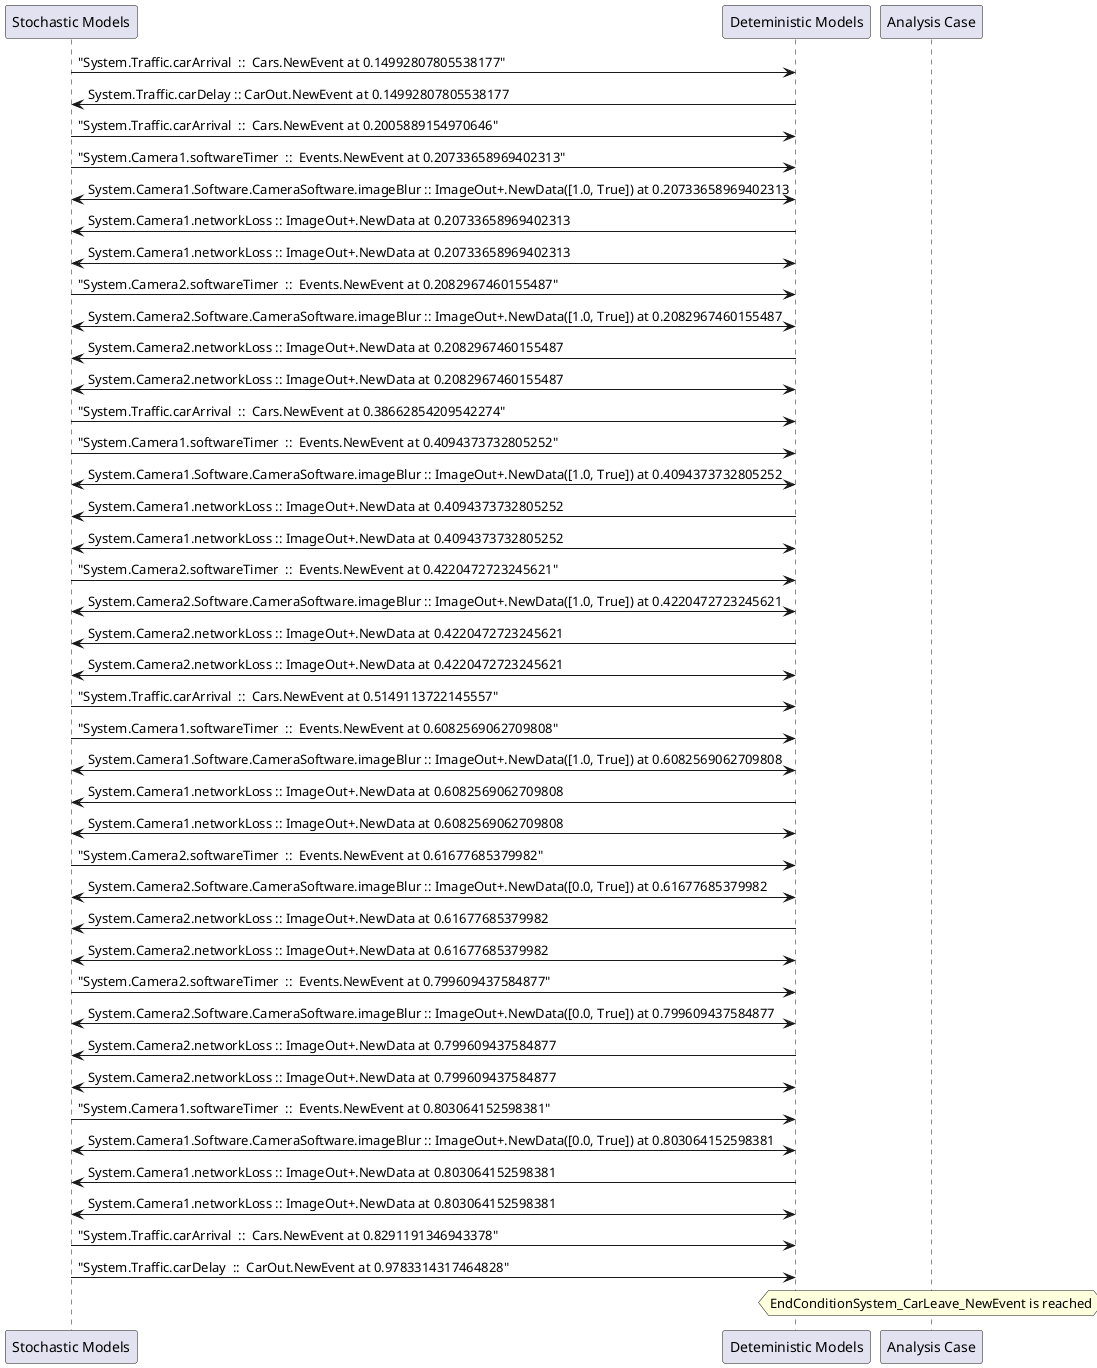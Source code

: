 
	@startuml
	participant "Stochastic Models" as stochmodel
	participant "Deteministic Models" as detmodel
	participant "Analysis Case" as analysis
	{29215_stop} stochmodel -> detmodel : "System.Traffic.carArrival  ::  Cars.NewEvent at 0.14992807805538177"
{29232_start} detmodel -> stochmodel : System.Traffic.carDelay :: CarOut.NewEvent at 0.14992807805538177
{29216_stop} stochmodel -> detmodel : "System.Traffic.carArrival  ::  Cars.NewEvent at 0.2005889154970646"
{29185_stop} stochmodel -> detmodel : "System.Camera1.softwareTimer  ::  Events.NewEvent at 0.20733658969402313"
detmodel <-> stochmodel : System.Camera1.Software.CameraSoftware.imageBlur :: ImageOut+.NewData([1.0, True]) at 0.20733658969402313
detmodel -> stochmodel : System.Camera1.networkLoss :: ImageOut+.NewData at 0.20733658969402313
detmodel <-> stochmodel : System.Camera1.networkLoss :: ImageOut+.NewData at 0.20733658969402313
{29200_stop} stochmodel -> detmodel : "System.Camera2.softwareTimer  ::  Events.NewEvent at 0.2082967460155487"
detmodel <-> stochmodel : System.Camera2.Software.CameraSoftware.imageBlur :: ImageOut+.NewData([1.0, True]) at 0.2082967460155487
detmodel -> stochmodel : System.Camera2.networkLoss :: ImageOut+.NewData at 0.2082967460155487
detmodel <-> stochmodel : System.Camera2.networkLoss :: ImageOut+.NewData at 0.2082967460155487
{29217_stop} stochmodel -> detmodel : "System.Traffic.carArrival  ::  Cars.NewEvent at 0.38662854209542274"
{29186_stop} stochmodel -> detmodel : "System.Camera1.softwareTimer  ::  Events.NewEvent at 0.4094373732805252"
detmodel <-> stochmodel : System.Camera1.Software.CameraSoftware.imageBlur :: ImageOut+.NewData([1.0, True]) at 0.4094373732805252
detmodel -> stochmodel : System.Camera1.networkLoss :: ImageOut+.NewData at 0.4094373732805252
detmodel <-> stochmodel : System.Camera1.networkLoss :: ImageOut+.NewData at 0.4094373732805252
{29201_stop} stochmodel -> detmodel : "System.Camera2.softwareTimer  ::  Events.NewEvent at 0.4220472723245621"
detmodel <-> stochmodel : System.Camera2.Software.CameraSoftware.imageBlur :: ImageOut+.NewData([1.0, True]) at 0.4220472723245621
detmodel -> stochmodel : System.Camera2.networkLoss :: ImageOut+.NewData at 0.4220472723245621
detmodel <-> stochmodel : System.Camera2.networkLoss :: ImageOut+.NewData at 0.4220472723245621
{29218_stop} stochmodel -> detmodel : "System.Traffic.carArrival  ::  Cars.NewEvent at 0.5149113722145557"
{29187_stop} stochmodel -> detmodel : "System.Camera1.softwareTimer  ::  Events.NewEvent at 0.6082569062709808"
detmodel <-> stochmodel : System.Camera1.Software.CameraSoftware.imageBlur :: ImageOut+.NewData([1.0, True]) at 0.6082569062709808
detmodel -> stochmodel : System.Camera1.networkLoss :: ImageOut+.NewData at 0.6082569062709808
detmodel <-> stochmodel : System.Camera1.networkLoss :: ImageOut+.NewData at 0.6082569062709808
{29202_stop} stochmodel -> detmodel : "System.Camera2.softwareTimer  ::  Events.NewEvent at 0.61677685379982"
detmodel <-> stochmodel : System.Camera2.Software.CameraSoftware.imageBlur :: ImageOut+.NewData([0.0, True]) at 0.61677685379982
detmodel -> stochmodel : System.Camera2.networkLoss :: ImageOut+.NewData at 0.61677685379982
detmodel <-> stochmodel : System.Camera2.networkLoss :: ImageOut+.NewData at 0.61677685379982
{29203_stop} stochmodel -> detmodel : "System.Camera2.softwareTimer  ::  Events.NewEvent at 0.799609437584877"
detmodel <-> stochmodel : System.Camera2.Software.CameraSoftware.imageBlur :: ImageOut+.NewData([0.0, True]) at 0.799609437584877
detmodel -> stochmodel : System.Camera2.networkLoss :: ImageOut+.NewData at 0.799609437584877
detmodel <-> stochmodel : System.Camera2.networkLoss :: ImageOut+.NewData at 0.799609437584877
{29188_stop} stochmodel -> detmodel : "System.Camera1.softwareTimer  ::  Events.NewEvent at 0.803064152598381"
detmodel <-> stochmodel : System.Camera1.Software.CameraSoftware.imageBlur :: ImageOut+.NewData([0.0, True]) at 0.803064152598381
detmodel -> stochmodel : System.Camera1.networkLoss :: ImageOut+.NewData at 0.803064152598381
detmodel <-> stochmodel : System.Camera1.networkLoss :: ImageOut+.NewData at 0.803064152598381
{29219_stop} stochmodel -> detmodel : "System.Traffic.carArrival  ::  Cars.NewEvent at 0.8291191346943378"
{29232_stop} stochmodel -> detmodel : "System.Traffic.carDelay  ::  CarOut.NewEvent at 0.9783314317464828"
{29232_start} <-> {29232_stop} : delay
hnote over analysis 
EndConditionSystem_CarLeave_NewEvent is reached
endnote
@enduml